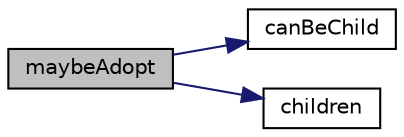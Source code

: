 digraph "maybeAdopt"
{
  edge [fontname="Helvetica",fontsize="10",labelfontname="Helvetica",labelfontsize="10"];
  node [fontname="Helvetica",fontsize="10",shape=record];
  rankdir="LR";
  Node1 [label="maybeAdopt",height=0.2,width=0.4,color="black", fillcolor="grey75", style="filled" fontcolor="black"];
  Node1 -> Node2 [color="midnightblue",fontsize="10",style="solid",fontname="Helvetica"];
  Node2 [label="canBeChild",height=0.2,width=0.4,color="black", fillcolor="white", style="filled",URL="$classorg_1_1smallfoot_1_1vw4_1_1Entity.html#a0a8c67a491e7100ba94f3035bbe62822",tooltip="whether a given entity can be this entity&#39;s child "];
  Node1 -> Node3 [color="midnightblue",fontsize="10",style="solid",fontname="Helvetica"];
  Node3 [label="children",height=0.2,width=0.4,color="black", fillcolor="white", style="filled",URL="$classorg_1_1smallfoot_1_1vw4_1_1Entity.html#a63ef33ad49b88027164e49d1916f409c",tooltip="get a list of child entities (local access to local singleton .children) "];
}
